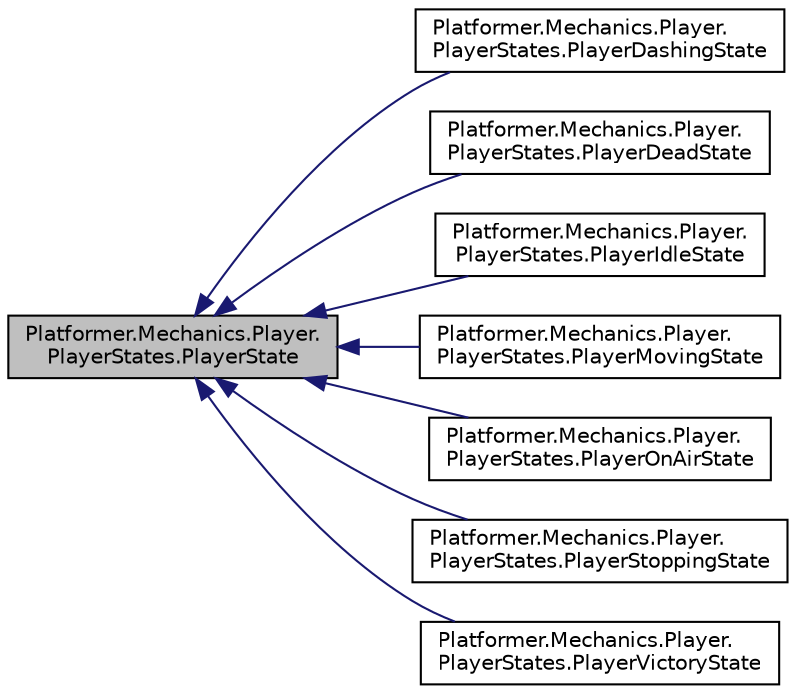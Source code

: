 digraph "Platformer.Mechanics.Player.PlayerStates.PlayerState"
{
 // LATEX_PDF_SIZE
  edge [fontname="Helvetica",fontsize="10",labelfontname="Helvetica",labelfontsize="10"];
  node [fontname="Helvetica",fontsize="10",shape=record];
  rankdir="LR";
  Node1 [label="Platformer.Mechanics.Player.\lPlayerStates.PlayerState",height=0.2,width=0.4,color="black", fillcolor="grey75", style="filled", fontcolor="black",tooltip="interface from which states that the Player can be will inherit"];
  Node1 -> Node2 [dir="back",color="midnightblue",fontsize="10",style="solid",fontname="Helvetica"];
  Node2 [label="Platformer.Mechanics.Player.\lPlayerStates.PlayerDashingState",height=0.2,width=0.4,color="black", fillcolor="white", style="filled",URL="$class_platformer_1_1_mechanics_1_1_player_1_1_player_states_1_1_player_dashing_state.html",tooltip="State the PlayerController is in while it is performing dash"];
  Node1 -> Node3 [dir="back",color="midnightblue",fontsize="10",style="solid",fontname="Helvetica"];
  Node3 [label="Platformer.Mechanics.Player.\lPlayerStates.PlayerDeadState",height=0.2,width=0.4,color="black", fillcolor="white", style="filled",URL="$class_platformer_1_1_mechanics_1_1_player_1_1_player_states_1_1_player_dead_state.html",tooltip="State the PlayerController is in when it enters a DeathZone"];
  Node1 -> Node4 [dir="back",color="midnightblue",fontsize="10",style="solid",fontname="Helvetica"];
  Node4 [label="Platformer.Mechanics.Player.\lPlayerStates.PlayerIdleState",height=0.2,width=0.4,color="black", fillcolor="white", style="filled",URL="$class_platformer_1_1_mechanics_1_1_player_1_1_player_states_1_1_player_idle_state.html",tooltip="State the PlayerController is in when it is idle in the ground"];
  Node1 -> Node5 [dir="back",color="midnightblue",fontsize="10",style="solid",fontname="Helvetica"];
  Node5 [label="Platformer.Mechanics.Player.\lPlayerStates.PlayerMovingState",height=0.2,width=0.4,color="black", fillcolor="white", style="filled",URL="$class_platformer_1_1_mechanics_1_1_player_1_1_player_states_1_1_player_moving_state.html",tooltip="State the PlayerController is in when it is moving in the ground"];
  Node1 -> Node6 [dir="back",color="midnightblue",fontsize="10",style="solid",fontname="Helvetica"];
  Node6 [label="Platformer.Mechanics.Player.\lPlayerStates.PlayerOnAirState",height=0.2,width=0.4,color="black", fillcolor="white", style="filled",URL="$class_platformer_1_1_mechanics_1_1_player_1_1_player_states_1_1_player_on_air_state.html",tooltip="State the PlayerController is in when it is on Air"];
  Node1 -> Node7 [dir="back",color="midnightblue",fontsize="10",style="solid",fontname="Helvetica"];
  Node7 [label="Platformer.Mechanics.Player.\lPlayerStates.PlayerStoppingState",height=0.2,width=0.4,color="black", fillcolor="white", style="filled",URL="$class_platformer_1_1_mechanics_1_1_player_1_1_player_states_1_1_player_stopping_state.html",tooltip="State the player is in when PlayerController was performing a movement but now is going to stop movin..."];
  Node1 -> Node8 [dir="back",color="midnightblue",fontsize="10",style="solid",fontname="Helvetica"];
  Node8 [label="Platformer.Mechanics.Player.\lPlayerStates.PlayerVictoryState",height=0.2,width=0.4,color="black", fillcolor="white", style="filled",URL="$class_platformer_1_1_mechanics_1_1_player_1_1_player_states_1_1_player_victory_state.html",tooltip="State the player is in when PlayerController enter a VictoryZone"];
}
